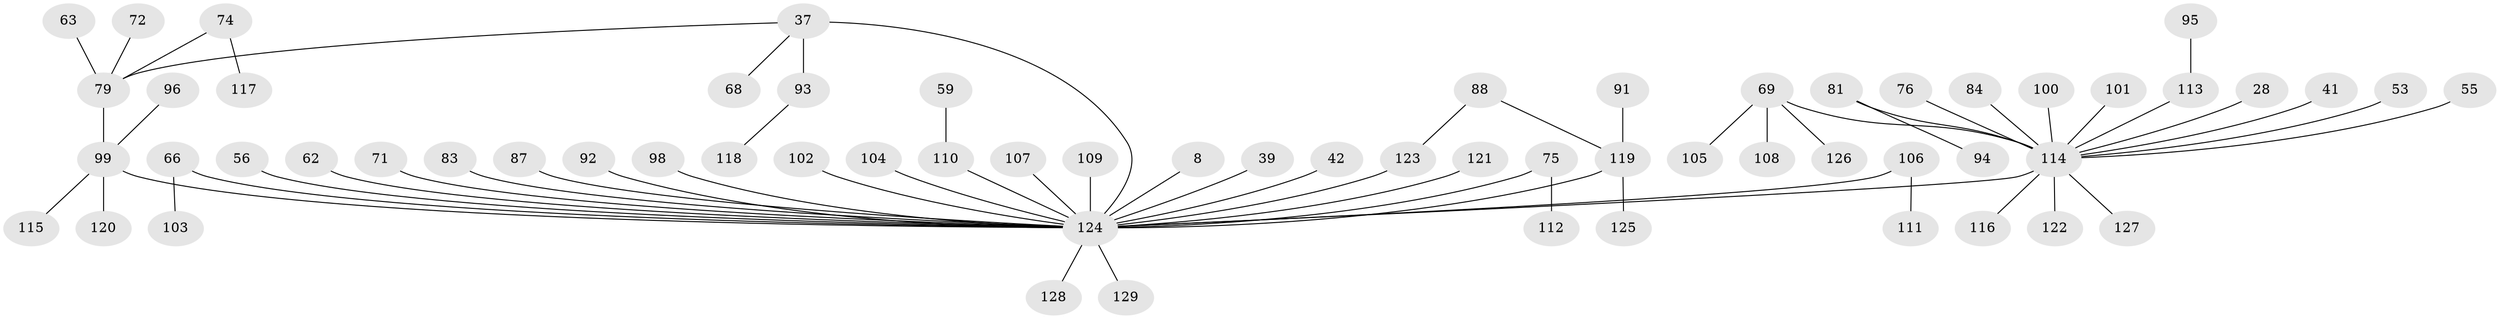 // original degree distribution, {4: 0.09302325581395349, 6: 0.023255813953488372, 12: 0.007751937984496124, 3: 0.11627906976744186, 1: 0.4496124031007752, 5: 0.05426356589147287, 2: 0.2558139534883721}
// Generated by graph-tools (version 1.1) at 2025/42/03/09/25 04:42:14]
// undirected, 64 vertices, 65 edges
graph export_dot {
graph [start="1"]
  node [color=gray90,style=filled];
  8;
  28;
  37 [super="+30"];
  39;
  41;
  42;
  53;
  55;
  56;
  59;
  62;
  63;
  66;
  68;
  69 [super="+67"];
  71;
  72;
  74 [super="+48"];
  75 [super="+38"];
  76;
  79 [super="+40"];
  81;
  83;
  84;
  87;
  88 [super="+60+80"];
  91;
  92;
  93;
  94;
  95;
  96;
  98 [super="+47"];
  99 [super="+86"];
  100;
  101;
  102;
  103;
  104 [super="+12"];
  105;
  106;
  107;
  108;
  109;
  110 [super="+6"];
  111;
  112;
  113 [super="+23+77+89"];
  114 [super="+70+85+21+73+49+82+64"];
  115;
  116;
  117;
  118;
  119 [super="+26"];
  120;
  121;
  122;
  123;
  124 [super="+65+97+90"];
  125;
  126;
  127 [super="+27"];
  128;
  129;
  8 -- 124;
  28 -- 114;
  37 -- 68;
  37 -- 93;
  37 -- 79;
  37 -- 124 [weight=2];
  39 -- 124;
  41 -- 114;
  42 -- 124;
  53 -- 114;
  55 -- 114;
  56 -- 124;
  59 -- 110;
  62 -- 124;
  63 -- 79;
  66 -- 103;
  66 -- 124;
  69 -- 105;
  69 -- 108;
  69 -- 126;
  69 -- 114;
  71 -- 124;
  72 -- 79;
  74 -- 117;
  74 -- 79;
  75 -- 112;
  75 -- 124;
  76 -- 114;
  79 -- 99;
  81 -- 94;
  81 -- 114;
  83 -- 124;
  84 -- 114;
  87 -- 124;
  88 -- 123;
  88 -- 119;
  91 -- 119;
  92 -- 124;
  93 -- 118;
  95 -- 113;
  96 -- 99;
  98 -- 124;
  99 -- 124 [weight=3];
  99 -- 115;
  99 -- 120;
  100 -- 114;
  101 -- 114;
  102 -- 124;
  104 -- 124;
  106 -- 111;
  106 -- 124;
  107 -- 124 [weight=2];
  109 -- 124;
  110 -- 124 [weight=2];
  113 -- 114;
  114 -- 124 [weight=7];
  114 -- 116;
  114 -- 122;
  114 -- 127;
  119 -- 125;
  119 -- 124;
  121 -- 124;
  123 -- 124;
  124 -- 129;
  124 -- 128;
}
